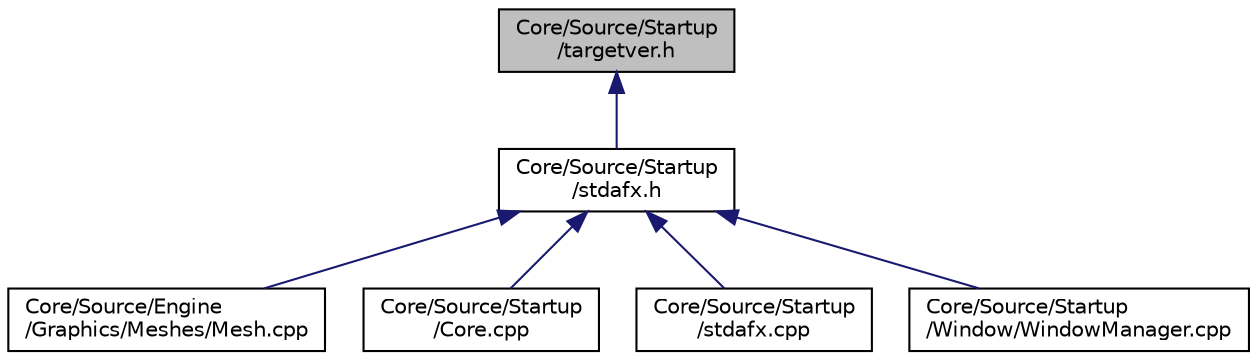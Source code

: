 digraph "Core/Source/Startup/targetver.h"
{
  edge [fontname="Helvetica",fontsize="10",labelfontname="Helvetica",labelfontsize="10"];
  node [fontname="Helvetica",fontsize="10",shape=record];
  Node2 [label="Core/Source/Startup\l/targetver.h",height=0.2,width=0.4,color="black", fillcolor="grey75", style="filled", fontcolor="black"];
  Node2 -> Node3 [dir="back",color="midnightblue",fontsize="10",style="solid"];
  Node3 [label="Core/Source/Startup\l/stdafx.h",height=0.2,width=0.4,color="black", fillcolor="white", style="filled",URL="$stdafx_8h.html"];
  Node3 -> Node4 [dir="back",color="midnightblue",fontsize="10",style="solid"];
  Node4 [label="Core/Source/Engine\l/Graphics/Meshes/Mesh.cpp",height=0.2,width=0.4,color="black", fillcolor="white", style="filled",URL="$_mesh_8cpp.html"];
  Node3 -> Node5 [dir="back",color="midnightblue",fontsize="10",style="solid"];
  Node5 [label="Core/Source/Startup\l/Core.cpp",height=0.2,width=0.4,color="black", fillcolor="white", style="filled",URL="$_core_8cpp.html"];
  Node3 -> Node6 [dir="back",color="midnightblue",fontsize="10",style="solid"];
  Node6 [label="Core/Source/Startup\l/stdafx.cpp",height=0.2,width=0.4,color="black", fillcolor="white", style="filled",URL="$stdafx_8cpp.html"];
  Node3 -> Node7 [dir="back",color="midnightblue",fontsize="10",style="solid"];
  Node7 [label="Core/Source/Startup\l/Window/WindowManager.cpp",height=0.2,width=0.4,color="black", fillcolor="white", style="filled",URL="$_window_manager_8cpp.html"];
}
